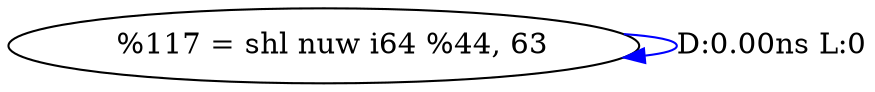 digraph {
Node0x333ec30[label="  %117 = shl nuw i64 %44, 63"];
Node0x333ec30 -> Node0x333ec30[label="D:0.00ns L:0",color=blue];
}
